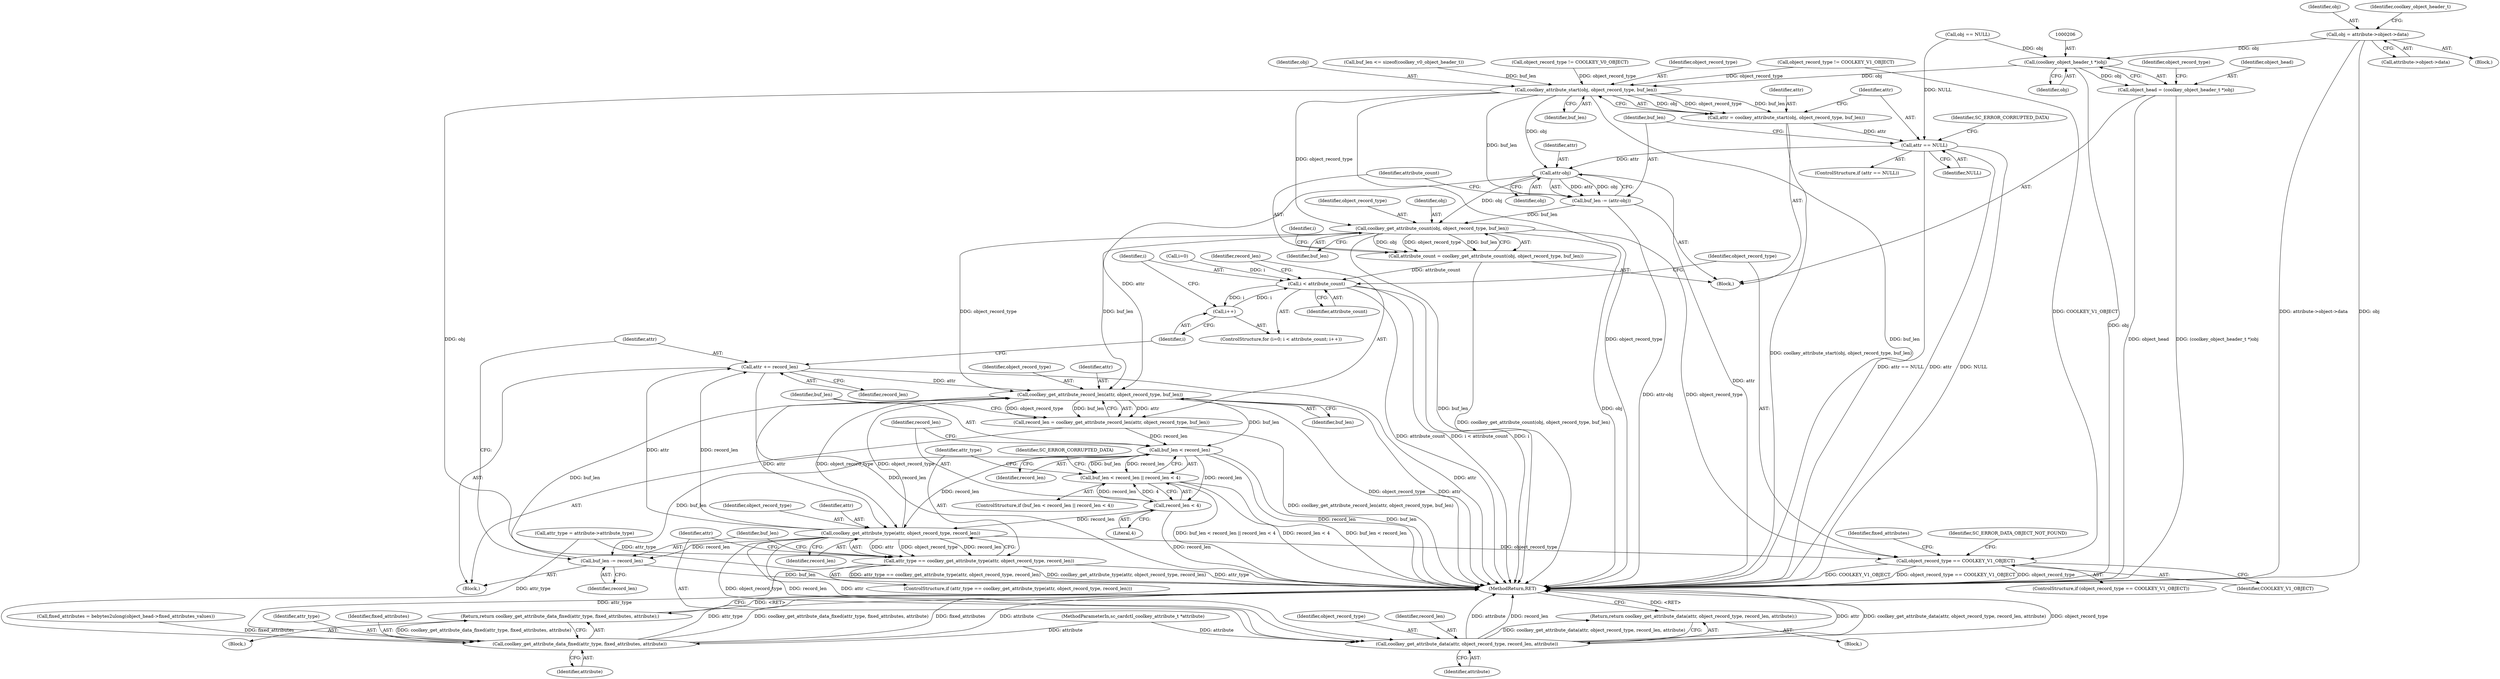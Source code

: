 digraph "0_OpenSC_8fe377e93b4b56060e5bbfb6f3142ceaeca744fa_4@pointer" {
"1000182" [label="(Call,obj = attribute->object->data)"];
"1000205" [label="(Call,(coolkey_object_header_t *)obj)"];
"1000203" [label="(Call,object_head = (coolkey_object_header_t *)obj)"];
"1000226" [label="(Call,coolkey_attribute_start(obj, object_record_type, buf_len))"];
"1000224" [label="(Call,attr = coolkey_attribute_start(obj, object_record_type, buf_len))"];
"1000231" [label="(Call,attr == NULL)"];
"1000239" [label="(Call,attr-obj)"];
"1000237" [label="(Call,buf_len -= (attr-obj))"];
"1000244" [label="(Call,coolkey_get_attribute_count(obj, object_record_type, buf_len))"];
"1000242" [label="(Call,attribute_count = coolkey_get_attribute_count(obj, object_record_type, buf_len))"];
"1000252" [label="(Call,i < attribute_count)"];
"1000255" [label="(Call,i++)"];
"1000261" [label="(Call,coolkey_get_attribute_record_len(attr, object_record_type, buf_len))"];
"1000259" [label="(Call,record_len = coolkey_get_attribute_record_len(attr, object_record_type, buf_len))"];
"1000267" [label="(Call,buf_len < record_len)"];
"1000266" [label="(Call,buf_len < record_len || record_len < 4)"];
"1000270" [label="(Call,record_len < 4)"];
"1000279" [label="(Call,coolkey_get_attribute_type(attr, object_record_type, record_len))"];
"1000277" [label="(Call,attr_type == coolkey_get_attribute_type(attr, object_record_type, record_len))"];
"1000309" [label="(Call,coolkey_get_attribute_data_fixed(attr_type, fixed_attributes, attribute))"];
"1000308" [label="(Return,return coolkey_get_attribute_data_fixed(attr_type, fixed_attributes, attribute);)"];
"1000285" [label="(Call,coolkey_get_attribute_data(attr, object_record_type, record_len, attribute))"];
"1000284" [label="(Return,return coolkey_get_attribute_data(attr, object_record_type, record_len, attribute);)"];
"1000290" [label="(Call,buf_len -= record_len)"];
"1000293" [label="(Call,attr += record_len)"];
"1000297" [label="(Call,object_record_type == COOLKEY_V1_OBJECT)"];
"1000309" [label="(Call,coolkey_get_attribute_data_fixed(attr_type, fixed_attributes, attribute))"];
"1000249" [label="(Call,i=0)"];
"1000242" [label="(Call,attribute_count = coolkey_get_attribute_count(obj, object_record_type, buf_len))"];
"1000311" [label="(Identifier,fixed_attributes)"];
"1000183" [label="(Identifier,obj)"];
"1000285" [label="(Call,coolkey_get_attribute_data(attr, object_record_type, record_len, attribute))"];
"1000265" [label="(ControlStructure,if (buf_len < record_len || record_len < 4))"];
"1000287" [label="(Identifier,object_record_type)"];
"1000295" [label="(Identifier,record_len)"];
"1000271" [label="(Identifier,record_len)"];
"1000294" [label="(Identifier,attr)"];
"1000281" [label="(Identifier,object_record_type)"];
"1000255" [label="(Call,i++)"];
"1000225" [label="(Identifier,attr)"];
"1000263" [label="(Identifier,object_record_type)"];
"1000276" [label="(ControlStructure,if (attr_type == coolkey_get_attribute_type(attr, object_record_type, record_len)))"];
"1000254" [label="(Identifier,attribute_count)"];
"1000207" [label="(Identifier,obj)"];
"1000215" [label="(Call,object_record_type != COOLKEY_V1_OBJECT)"];
"1000205" [label="(Call,(coolkey_object_header_t *)obj)"];
"1000279" [label="(Call,coolkey_get_attribute_type(attr, object_record_type, record_len))"];
"1000260" [label="(Identifier,record_len)"];
"1000256" [label="(Identifier,i)"];
"1000283" [label="(Block,)"];
"1000192" [label="(Identifier,coolkey_object_header_t)"];
"1000286" [label="(Identifier,attr)"];
"1000277" [label="(Call,attr_type == coolkey_get_attribute_type(attr, object_record_type, record_len))"];
"1000240" [label="(Identifier,attr)"];
"1000278" [label="(Identifier,attr_type)"];
"1000237" [label="(Call,buf_len -= (attr-obj))"];
"1000315" [label="(MethodReturn,RET)"];
"1000284" [label="(Return,return coolkey_get_attribute_data(attr, object_record_type, record_len, attribute);)"];
"1000296" [label="(ControlStructure,if (object_record_type == COOLKEY_V1_OBJECT))"];
"1000164" [label="(Block,)"];
"1000245" [label="(Identifier,obj)"];
"1000269" [label="(Identifier,record_len)"];
"1000226" [label="(Call,coolkey_attribute_start(obj, object_record_type, buf_len))"];
"1000261" [label="(Call,coolkey_get_attribute_record_len(attr, object_record_type, buf_len))"];
"1000230" [label="(ControlStructure,if (attr == NULL))"];
"1000297" [label="(Call,object_record_type == COOLKEY_V1_OBJECT)"];
"1000253" [label="(Identifier,i)"];
"1000312" [label="(Identifier,attribute)"];
"1000292" [label="(Identifier,record_len)"];
"1000252" [label="(Call,i < attribute_count)"];
"1000196" [label="(Call,buf_len <= sizeof(coolkey_v0_object_header_t))"];
"1000229" [label="(Identifier,buf_len)"];
"1000291" [label="(Identifier,buf_len)"];
"1000262" [label="(Identifier,attr)"];
"1000182" [label="(Call,obj = attribute->object->data)"];
"1000290" [label="(Call,buf_len -= record_len)"];
"1000270" [label="(Call,record_len < 4)"];
"1000113" [label="(MethodParameterIn,sc_cardctl_coolkey_attribute_t *attribute)"];
"1000302" [label="(Call,fixed_attributes = bebytes2ulong(object_head->fixed_attributes_values))"];
"1000241" [label="(Identifier,obj)"];
"1000232" [label="(Identifier,attr)"];
"1000209" [label="(Identifier,object_record_type)"];
"1000161" [label="(Call,obj == NULL)"];
"1000257" [label="(Block,)"];
"1000236" [label="(Identifier,SC_ERROR_CORRUPTED_DATA)"];
"1000303" [label="(Identifier,fixed_attributes)"];
"1000282" [label="(Identifier,record_len)"];
"1000247" [label="(Identifier,buf_len)"];
"1000204" [label="(Identifier,object_head)"];
"1000218" [label="(Call,object_record_type != COOLKEY_V0_OBJECT)"];
"1000293" [label="(Call,attr += record_len)"];
"1000184" [label="(Call,attribute->object->data)"];
"1000314" [label="(Identifier,SC_ERROR_DATA_OBJECT_NOT_FOUND)"];
"1000308" [label="(Return,return coolkey_get_attribute_data_fixed(attr_type, fixed_attributes, attribute);)"];
"1000267" [label="(Call,buf_len < record_len)"];
"1000298" [label="(Identifier,object_record_type)"];
"1000238" [label="(Identifier,buf_len)"];
"1000246" [label="(Identifier,object_record_type)"];
"1000239" [label="(Call,attr-obj)"];
"1000264" [label="(Identifier,buf_len)"];
"1000272" [label="(Literal,4)"];
"1000280" [label="(Identifier,attr)"];
"1000266" [label="(Call,buf_len < record_len || record_len < 4)"];
"1000228" [label="(Identifier,object_record_type)"];
"1000268" [label="(Identifier,buf_len)"];
"1000203" [label="(Call,object_head = (coolkey_object_header_t *)obj)"];
"1000300" [label="(Block,)"];
"1000224" [label="(Call,attr = coolkey_attribute_start(obj, object_record_type, buf_len))"];
"1000233" [label="(Identifier,NULL)"];
"1000244" [label="(Call,coolkey_get_attribute_count(obj, object_record_type, buf_len))"];
"1000248" [label="(ControlStructure,for (i=0; i < attribute_count; i++))"];
"1000250" [label="(Identifier,i)"];
"1000275" [label="(Identifier,SC_ERROR_CORRUPTED_DATA)"];
"1000288" [label="(Identifier,record_len)"];
"1000114" [label="(Block,)"];
"1000299" [label="(Identifier,COOLKEY_V1_OBJECT)"];
"1000243" [label="(Identifier,attribute_count)"];
"1000117" [label="(Call,attr_type = attribute->attribute_type)"];
"1000289" [label="(Identifier,attribute)"];
"1000227" [label="(Identifier,obj)"];
"1000259" [label="(Call,record_len = coolkey_get_attribute_record_len(attr, object_record_type, buf_len))"];
"1000231" [label="(Call,attr == NULL)"];
"1000310" [label="(Identifier,attr_type)"];
"1000182" -> "1000164"  [label="AST: "];
"1000182" -> "1000184"  [label="CFG: "];
"1000183" -> "1000182"  [label="AST: "];
"1000184" -> "1000182"  [label="AST: "];
"1000192" -> "1000182"  [label="CFG: "];
"1000182" -> "1000315"  [label="DDG: attribute->object->data"];
"1000182" -> "1000315"  [label="DDG: obj"];
"1000182" -> "1000205"  [label="DDG: obj"];
"1000205" -> "1000203"  [label="AST: "];
"1000205" -> "1000207"  [label="CFG: "];
"1000206" -> "1000205"  [label="AST: "];
"1000207" -> "1000205"  [label="AST: "];
"1000203" -> "1000205"  [label="CFG: "];
"1000205" -> "1000315"  [label="DDG: obj"];
"1000205" -> "1000203"  [label="DDG: obj"];
"1000161" -> "1000205"  [label="DDG: obj"];
"1000205" -> "1000226"  [label="DDG: obj"];
"1000203" -> "1000114"  [label="AST: "];
"1000204" -> "1000203"  [label="AST: "];
"1000209" -> "1000203"  [label="CFG: "];
"1000203" -> "1000315"  [label="DDG: (coolkey_object_header_t *)obj"];
"1000203" -> "1000315"  [label="DDG: object_head"];
"1000226" -> "1000224"  [label="AST: "];
"1000226" -> "1000229"  [label="CFG: "];
"1000227" -> "1000226"  [label="AST: "];
"1000228" -> "1000226"  [label="AST: "];
"1000229" -> "1000226"  [label="AST: "];
"1000224" -> "1000226"  [label="CFG: "];
"1000226" -> "1000315"  [label="DDG: obj"];
"1000226" -> "1000315"  [label="DDG: object_record_type"];
"1000226" -> "1000315"  [label="DDG: buf_len"];
"1000226" -> "1000224"  [label="DDG: obj"];
"1000226" -> "1000224"  [label="DDG: object_record_type"];
"1000226" -> "1000224"  [label="DDG: buf_len"];
"1000215" -> "1000226"  [label="DDG: object_record_type"];
"1000218" -> "1000226"  [label="DDG: object_record_type"];
"1000196" -> "1000226"  [label="DDG: buf_len"];
"1000226" -> "1000237"  [label="DDG: buf_len"];
"1000226" -> "1000239"  [label="DDG: obj"];
"1000226" -> "1000244"  [label="DDG: object_record_type"];
"1000224" -> "1000114"  [label="AST: "];
"1000225" -> "1000224"  [label="AST: "];
"1000232" -> "1000224"  [label="CFG: "];
"1000224" -> "1000315"  [label="DDG: coolkey_attribute_start(obj, object_record_type, buf_len)"];
"1000224" -> "1000231"  [label="DDG: attr"];
"1000231" -> "1000230"  [label="AST: "];
"1000231" -> "1000233"  [label="CFG: "];
"1000232" -> "1000231"  [label="AST: "];
"1000233" -> "1000231"  [label="AST: "];
"1000236" -> "1000231"  [label="CFG: "];
"1000238" -> "1000231"  [label="CFG: "];
"1000231" -> "1000315"  [label="DDG: NULL"];
"1000231" -> "1000315"  [label="DDG: attr == NULL"];
"1000231" -> "1000315"  [label="DDG: attr"];
"1000161" -> "1000231"  [label="DDG: NULL"];
"1000231" -> "1000239"  [label="DDG: attr"];
"1000239" -> "1000237"  [label="AST: "];
"1000239" -> "1000241"  [label="CFG: "];
"1000240" -> "1000239"  [label="AST: "];
"1000241" -> "1000239"  [label="AST: "];
"1000237" -> "1000239"  [label="CFG: "];
"1000239" -> "1000315"  [label="DDG: attr"];
"1000239" -> "1000237"  [label="DDG: attr"];
"1000239" -> "1000237"  [label="DDG: obj"];
"1000239" -> "1000244"  [label="DDG: obj"];
"1000239" -> "1000261"  [label="DDG: attr"];
"1000237" -> "1000114"  [label="AST: "];
"1000238" -> "1000237"  [label="AST: "];
"1000243" -> "1000237"  [label="CFG: "];
"1000237" -> "1000315"  [label="DDG: attr-obj"];
"1000237" -> "1000244"  [label="DDG: buf_len"];
"1000244" -> "1000242"  [label="AST: "];
"1000244" -> "1000247"  [label="CFG: "];
"1000245" -> "1000244"  [label="AST: "];
"1000246" -> "1000244"  [label="AST: "];
"1000247" -> "1000244"  [label="AST: "];
"1000242" -> "1000244"  [label="CFG: "];
"1000244" -> "1000315"  [label="DDG: obj"];
"1000244" -> "1000315"  [label="DDG: buf_len"];
"1000244" -> "1000242"  [label="DDG: obj"];
"1000244" -> "1000242"  [label="DDG: object_record_type"];
"1000244" -> "1000242"  [label="DDG: buf_len"];
"1000244" -> "1000261"  [label="DDG: object_record_type"];
"1000244" -> "1000261"  [label="DDG: buf_len"];
"1000244" -> "1000297"  [label="DDG: object_record_type"];
"1000242" -> "1000114"  [label="AST: "];
"1000243" -> "1000242"  [label="AST: "];
"1000250" -> "1000242"  [label="CFG: "];
"1000242" -> "1000315"  [label="DDG: coolkey_get_attribute_count(obj, object_record_type, buf_len)"];
"1000242" -> "1000252"  [label="DDG: attribute_count"];
"1000252" -> "1000248"  [label="AST: "];
"1000252" -> "1000254"  [label="CFG: "];
"1000253" -> "1000252"  [label="AST: "];
"1000254" -> "1000252"  [label="AST: "];
"1000260" -> "1000252"  [label="CFG: "];
"1000298" -> "1000252"  [label="CFG: "];
"1000252" -> "1000315"  [label="DDG: i"];
"1000252" -> "1000315"  [label="DDG: attribute_count"];
"1000252" -> "1000315"  [label="DDG: i < attribute_count"];
"1000249" -> "1000252"  [label="DDG: i"];
"1000255" -> "1000252"  [label="DDG: i"];
"1000252" -> "1000255"  [label="DDG: i"];
"1000255" -> "1000248"  [label="AST: "];
"1000255" -> "1000256"  [label="CFG: "];
"1000256" -> "1000255"  [label="AST: "];
"1000253" -> "1000255"  [label="CFG: "];
"1000261" -> "1000259"  [label="AST: "];
"1000261" -> "1000264"  [label="CFG: "];
"1000262" -> "1000261"  [label="AST: "];
"1000263" -> "1000261"  [label="AST: "];
"1000264" -> "1000261"  [label="AST: "];
"1000259" -> "1000261"  [label="CFG: "];
"1000261" -> "1000315"  [label="DDG: object_record_type"];
"1000261" -> "1000315"  [label="DDG: attr"];
"1000261" -> "1000259"  [label="DDG: attr"];
"1000261" -> "1000259"  [label="DDG: object_record_type"];
"1000261" -> "1000259"  [label="DDG: buf_len"];
"1000293" -> "1000261"  [label="DDG: attr"];
"1000279" -> "1000261"  [label="DDG: object_record_type"];
"1000290" -> "1000261"  [label="DDG: buf_len"];
"1000261" -> "1000267"  [label="DDG: buf_len"];
"1000261" -> "1000279"  [label="DDG: attr"];
"1000261" -> "1000279"  [label="DDG: object_record_type"];
"1000259" -> "1000257"  [label="AST: "];
"1000260" -> "1000259"  [label="AST: "];
"1000268" -> "1000259"  [label="CFG: "];
"1000259" -> "1000315"  [label="DDG: coolkey_get_attribute_record_len(attr, object_record_type, buf_len)"];
"1000259" -> "1000267"  [label="DDG: record_len"];
"1000267" -> "1000266"  [label="AST: "];
"1000267" -> "1000269"  [label="CFG: "];
"1000268" -> "1000267"  [label="AST: "];
"1000269" -> "1000267"  [label="AST: "];
"1000271" -> "1000267"  [label="CFG: "];
"1000266" -> "1000267"  [label="CFG: "];
"1000267" -> "1000315"  [label="DDG: record_len"];
"1000267" -> "1000315"  [label="DDG: buf_len"];
"1000267" -> "1000266"  [label="DDG: buf_len"];
"1000267" -> "1000266"  [label="DDG: record_len"];
"1000267" -> "1000270"  [label="DDG: record_len"];
"1000267" -> "1000279"  [label="DDG: record_len"];
"1000267" -> "1000290"  [label="DDG: buf_len"];
"1000266" -> "1000265"  [label="AST: "];
"1000266" -> "1000270"  [label="CFG: "];
"1000270" -> "1000266"  [label="AST: "];
"1000275" -> "1000266"  [label="CFG: "];
"1000278" -> "1000266"  [label="CFG: "];
"1000266" -> "1000315"  [label="DDG: buf_len < record_len"];
"1000266" -> "1000315"  [label="DDG: buf_len < record_len || record_len < 4"];
"1000266" -> "1000315"  [label="DDG: record_len < 4"];
"1000270" -> "1000266"  [label="DDG: record_len"];
"1000270" -> "1000266"  [label="DDG: 4"];
"1000270" -> "1000272"  [label="CFG: "];
"1000271" -> "1000270"  [label="AST: "];
"1000272" -> "1000270"  [label="AST: "];
"1000270" -> "1000315"  [label="DDG: record_len"];
"1000270" -> "1000279"  [label="DDG: record_len"];
"1000279" -> "1000277"  [label="AST: "];
"1000279" -> "1000282"  [label="CFG: "];
"1000280" -> "1000279"  [label="AST: "];
"1000281" -> "1000279"  [label="AST: "];
"1000282" -> "1000279"  [label="AST: "];
"1000277" -> "1000279"  [label="CFG: "];
"1000279" -> "1000277"  [label="DDG: attr"];
"1000279" -> "1000277"  [label="DDG: object_record_type"];
"1000279" -> "1000277"  [label="DDG: record_len"];
"1000279" -> "1000285"  [label="DDG: attr"];
"1000279" -> "1000285"  [label="DDG: object_record_type"];
"1000279" -> "1000285"  [label="DDG: record_len"];
"1000279" -> "1000290"  [label="DDG: record_len"];
"1000279" -> "1000293"  [label="DDG: record_len"];
"1000279" -> "1000293"  [label="DDG: attr"];
"1000279" -> "1000297"  [label="DDG: object_record_type"];
"1000277" -> "1000276"  [label="AST: "];
"1000278" -> "1000277"  [label="AST: "];
"1000286" -> "1000277"  [label="CFG: "];
"1000291" -> "1000277"  [label="CFG: "];
"1000277" -> "1000315"  [label="DDG: attr_type"];
"1000277" -> "1000315"  [label="DDG: attr_type == coolkey_get_attribute_type(attr, object_record_type, record_len)"];
"1000277" -> "1000315"  [label="DDG: coolkey_get_attribute_type(attr, object_record_type, record_len)"];
"1000117" -> "1000277"  [label="DDG: attr_type"];
"1000277" -> "1000309"  [label="DDG: attr_type"];
"1000309" -> "1000308"  [label="AST: "];
"1000309" -> "1000312"  [label="CFG: "];
"1000310" -> "1000309"  [label="AST: "];
"1000311" -> "1000309"  [label="AST: "];
"1000312" -> "1000309"  [label="AST: "];
"1000308" -> "1000309"  [label="CFG: "];
"1000309" -> "1000315"  [label="DDG: attr_type"];
"1000309" -> "1000315"  [label="DDG: coolkey_get_attribute_data_fixed(attr_type, fixed_attributes, attribute)"];
"1000309" -> "1000315"  [label="DDG: attribute"];
"1000309" -> "1000315"  [label="DDG: fixed_attributes"];
"1000309" -> "1000308"  [label="DDG: coolkey_get_attribute_data_fixed(attr_type, fixed_attributes, attribute)"];
"1000117" -> "1000309"  [label="DDG: attr_type"];
"1000302" -> "1000309"  [label="DDG: fixed_attributes"];
"1000113" -> "1000309"  [label="DDG: attribute"];
"1000308" -> "1000300"  [label="AST: "];
"1000315" -> "1000308"  [label="CFG: "];
"1000308" -> "1000315"  [label="DDG: <RET>"];
"1000285" -> "1000284"  [label="AST: "];
"1000285" -> "1000289"  [label="CFG: "];
"1000286" -> "1000285"  [label="AST: "];
"1000287" -> "1000285"  [label="AST: "];
"1000288" -> "1000285"  [label="AST: "];
"1000289" -> "1000285"  [label="AST: "];
"1000284" -> "1000285"  [label="CFG: "];
"1000285" -> "1000315"  [label="DDG: attr"];
"1000285" -> "1000315"  [label="DDG: coolkey_get_attribute_data(attr, object_record_type, record_len, attribute)"];
"1000285" -> "1000315"  [label="DDG: object_record_type"];
"1000285" -> "1000315"  [label="DDG: attribute"];
"1000285" -> "1000315"  [label="DDG: record_len"];
"1000285" -> "1000284"  [label="DDG: coolkey_get_attribute_data(attr, object_record_type, record_len, attribute)"];
"1000113" -> "1000285"  [label="DDG: attribute"];
"1000284" -> "1000283"  [label="AST: "];
"1000315" -> "1000284"  [label="CFG: "];
"1000284" -> "1000315"  [label="DDG: <RET>"];
"1000290" -> "1000257"  [label="AST: "];
"1000290" -> "1000292"  [label="CFG: "];
"1000291" -> "1000290"  [label="AST: "];
"1000292" -> "1000290"  [label="AST: "];
"1000294" -> "1000290"  [label="CFG: "];
"1000290" -> "1000315"  [label="DDG: buf_len"];
"1000293" -> "1000257"  [label="AST: "];
"1000293" -> "1000295"  [label="CFG: "];
"1000294" -> "1000293"  [label="AST: "];
"1000295" -> "1000293"  [label="AST: "];
"1000256" -> "1000293"  [label="CFG: "];
"1000293" -> "1000315"  [label="DDG: attr"];
"1000293" -> "1000315"  [label="DDG: record_len"];
"1000297" -> "1000296"  [label="AST: "];
"1000297" -> "1000299"  [label="CFG: "];
"1000298" -> "1000297"  [label="AST: "];
"1000299" -> "1000297"  [label="AST: "];
"1000303" -> "1000297"  [label="CFG: "];
"1000314" -> "1000297"  [label="CFG: "];
"1000297" -> "1000315"  [label="DDG: object_record_type"];
"1000297" -> "1000315"  [label="DDG: COOLKEY_V1_OBJECT"];
"1000297" -> "1000315"  [label="DDG: object_record_type == COOLKEY_V1_OBJECT"];
"1000215" -> "1000297"  [label="DDG: COOLKEY_V1_OBJECT"];
}
